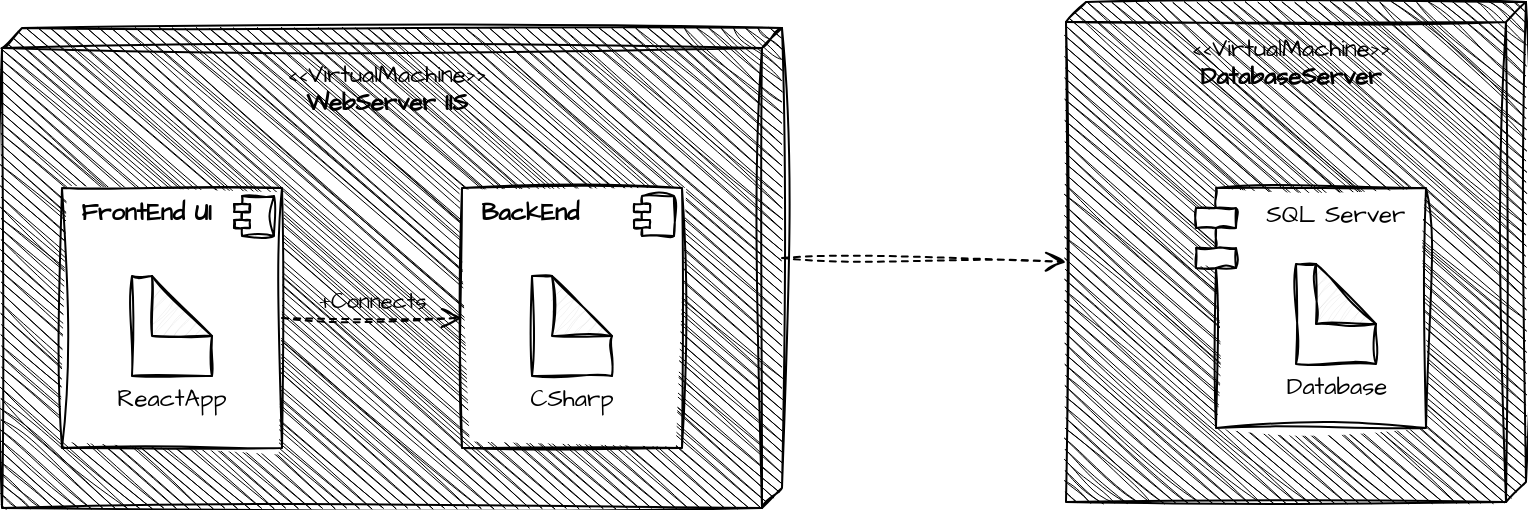 <mxfile version="24.5.2" type="github">
  <diagram name="Page-1" id="vFIzJtzdY3JsjlFb5WOr">
    <mxGraphModel dx="794" dy="378" grid="1" gridSize="10" guides="1" tooltips="1" connect="1" arrows="1" fold="1" page="1" pageScale="1" pageWidth="1654" pageHeight="1169" math="0" shadow="0">
      <root>
        <mxCell id="0" />
        <mxCell id="1" parent="0" />
        <mxCell id="dCU0qU2QtcQFpjygAz3Y-2" value="&lt;span style=&quot;font-size: 11px; text-wrap: nowrap;&quot;&gt;&amp;lt;&amp;lt;&lt;/span&gt;VirtualMachine&lt;span style=&quot;font-size: 11px; text-wrap: nowrap;&quot;&gt;&amp;gt;&amp;gt;&lt;/span&gt;&lt;div&gt;&lt;b&gt;WebServer IIS&lt;/b&gt;&lt;/div&gt;" style="verticalAlign=top;align=center;shape=cube;size=10;direction=south;fontStyle=0;html=1;boundedLbl=1;spacingLeft=5;whiteSpace=wrap;sketch=1;hachureGap=4;jiggle=2;curveFitting=1;fontFamily=Architects Daughter;fontSource=https%3A%2F%2Ffonts.googleapis.com%2Fcss%3Ffamily%3DArchitects%2BDaughter;fillColor=#000000;" vertex="1" parent="1">
          <mxGeometry x="96" y="92" width="390" height="240" as="geometry" />
        </mxCell>
        <mxCell id="dCU0qU2QtcQFpjygAz3Y-4" value="&lt;p style=&quot;margin: 6px 0px 0px;&quot;&gt;&lt;b&gt;&amp;nbsp; FrontEnd UI&lt;/b&gt;&lt;/p&gt;&lt;p style=&quot;margin:0px;margin-left:8px;&quot;&gt;&lt;br&gt;&lt;/p&gt;" style="align=left;overflow=fill;html=1;dropTarget=0;whiteSpace=wrap;sketch=1;hachureGap=4;jiggle=2;curveFitting=1;fontFamily=Architects Daughter;fontSource=https%3A%2F%2Ffonts.googleapis.com%2Fcss%3Ffamily%3DArchitects%2BDaughter;" vertex="1" parent="1">
          <mxGeometry x="126" y="172" width="110" height="130" as="geometry" />
        </mxCell>
        <mxCell id="dCU0qU2QtcQFpjygAz3Y-5" value="" style="shape=component;jettyWidth=8;jettyHeight=4;sketch=1;hachureGap=4;jiggle=2;curveFitting=1;fontFamily=Architects Daughter;fontSource=https%3A%2F%2Ffonts.googleapis.com%2Fcss%3Ffamily%3DArchitects%2BDaughter;" vertex="1" parent="dCU0qU2QtcQFpjygAz3Y-4">
          <mxGeometry x="1" width="20" height="20" relative="1" as="geometry">
            <mxPoint x="-24" y="4" as="offset" />
          </mxGeometry>
        </mxCell>
        <mxCell id="dCU0qU2QtcQFpjygAz3Y-6" value="" style="shape=note;whiteSpace=wrap;html=1;backgroundOutline=1;darkOpacity=0.05;sketch=1;hachureGap=4;jiggle=2;curveFitting=1;fontFamily=Architects Daughter;fontSource=https%3A%2F%2Ffonts.googleapis.com%2Fcss%3Ffamily%3DArchitects%2BDaughter;" vertex="1" parent="1">
          <mxGeometry x="161" y="216" width="40" height="50" as="geometry" />
        </mxCell>
        <mxCell id="dCU0qU2QtcQFpjygAz3Y-7" value="ReactApp" style="text;html=1;align=center;verticalAlign=middle;whiteSpace=wrap;rounded=0;fontFamily=Architects Daughter;fontSource=https%3A%2F%2Ffonts.googleapis.com%2Fcss%3Ffamily%3DArchitects%2BDaughter;" vertex="1" parent="1">
          <mxGeometry x="151" y="263" width="60" height="30" as="geometry" />
        </mxCell>
        <mxCell id="dCU0qU2QtcQFpjygAz3Y-8" value="&lt;p style=&quot;margin: 6px 0px 0px;&quot;&gt;&lt;b&gt;&amp;nbsp; BackEnd&lt;/b&gt;&lt;/p&gt;&lt;p style=&quot;margin:0px;margin-left:8px;&quot;&gt;&lt;br&gt;&lt;/p&gt;" style="align=left;overflow=fill;html=1;dropTarget=0;whiteSpace=wrap;sketch=1;hachureGap=4;jiggle=2;curveFitting=1;fontFamily=Architects Daughter;fontSource=https%3A%2F%2Ffonts.googleapis.com%2Fcss%3Ffamily%3DArchitects%2BDaughter;" vertex="1" parent="1">
          <mxGeometry x="326" y="172" width="110" height="130" as="geometry" />
        </mxCell>
        <mxCell id="dCU0qU2QtcQFpjygAz3Y-9" value="" style="shape=component;jettyWidth=8;jettyHeight=4;sketch=1;hachureGap=4;jiggle=2;curveFitting=1;fontFamily=Architects Daughter;fontSource=https%3A%2F%2Ffonts.googleapis.com%2Fcss%3Ffamily%3DArchitects%2BDaughter;" vertex="1" parent="dCU0qU2QtcQFpjygAz3Y-8">
          <mxGeometry x="1" width="20" height="20" relative="1" as="geometry">
            <mxPoint x="-24" y="4" as="offset" />
          </mxGeometry>
        </mxCell>
        <mxCell id="dCU0qU2QtcQFpjygAz3Y-10" value="" style="shape=note;whiteSpace=wrap;html=1;backgroundOutline=1;darkOpacity=0.05;sketch=1;hachureGap=4;jiggle=2;curveFitting=1;fontFamily=Architects Daughter;fontSource=https%3A%2F%2Ffonts.googleapis.com%2Fcss%3Ffamily%3DArchitects%2BDaughter;" vertex="1" parent="1">
          <mxGeometry x="361" y="216" width="40" height="50" as="geometry" />
        </mxCell>
        <mxCell id="dCU0qU2QtcQFpjygAz3Y-11" value="CSharp" style="text;html=1;align=center;verticalAlign=middle;whiteSpace=wrap;rounded=0;fontFamily=Architects Daughter;fontSource=https%3A%2F%2Ffonts.googleapis.com%2Fcss%3Ffamily%3DArchitects%2BDaughter;" vertex="1" parent="1">
          <mxGeometry x="351" y="263" width="60" height="30" as="geometry" />
        </mxCell>
        <mxCell id="dCU0qU2QtcQFpjygAz3Y-14" value="+Connects" style="endArrow=open;startArrow=none;endFill=0;startFill=0;endSize=8;html=1;verticalAlign=bottom;dashed=1;labelBackgroundColor=none;rounded=0;sketch=1;hachureGap=4;jiggle=2;curveFitting=1;fontFamily=Architects Daughter;fontSource=https%3A%2F%2Ffonts.googleapis.com%2Fcss%3Ffamily%3DArchitects%2BDaughter;exitX=1;exitY=0.5;exitDx=0;exitDy=0;entryX=0;entryY=0.5;entryDx=0;entryDy=0;" edge="1" parent="1" source="dCU0qU2QtcQFpjygAz3Y-4" target="dCU0qU2QtcQFpjygAz3Y-8">
          <mxGeometry width="160" relative="1" as="geometry">
            <mxPoint x="326" y="222" as="sourcePoint" />
            <mxPoint x="306" y="222" as="targetPoint" />
          </mxGeometry>
        </mxCell>
        <mxCell id="dCU0qU2QtcQFpjygAz3Y-15" value="&lt;span style=&quot;font-size: 11px; text-wrap: nowrap;&quot;&gt;&amp;lt;&amp;lt;&lt;/span&gt;VirtualMachine&lt;span style=&quot;font-size: 11px; text-wrap: nowrap;&quot;&gt;&amp;gt;&amp;gt;&lt;/span&gt;&lt;div&gt;&lt;b&gt;DatabaseServer&lt;/b&gt;&lt;/div&gt;" style="verticalAlign=top;align=center;shape=cube;size=10;direction=south;fontStyle=0;html=1;boundedLbl=1;spacingLeft=5;whiteSpace=wrap;sketch=1;hachureGap=4;jiggle=2;curveFitting=1;fontFamily=Architects Daughter;fontSource=https%3A%2F%2Ffonts.googleapis.com%2Fcss%3Ffamily%3DArchitects%2BDaughter;fillColor=#000000;" vertex="1" parent="1">
          <mxGeometry x="628" y="79" width="230" height="250" as="geometry" />
        </mxCell>
        <mxCell id="dCU0qU2QtcQFpjygAz3Y-16" value="" style="endArrow=open;startArrow=none;endFill=0;startFill=0;endSize=8;html=1;verticalAlign=bottom;dashed=1;labelBackgroundColor=none;rounded=0;sketch=1;hachureGap=4;jiggle=2;curveFitting=1;fontFamily=Architects Daughter;fontSource=https%3A%2F%2Ffonts.googleapis.com%2Fcss%3Ffamily%3DArchitects%2BDaughter;entryX=0;entryY=0;entryDx=130;entryDy=230;entryPerimeter=0;exitX=0;exitY=0;exitDx=115;exitDy=0;exitPerimeter=0;" edge="1" parent="1" source="dCU0qU2QtcQFpjygAz3Y-2" target="dCU0qU2QtcQFpjygAz3Y-15">
          <mxGeometry width="160" relative="1" as="geometry">
            <mxPoint x="518" y="222" as="sourcePoint" />
            <mxPoint x="548" y="222" as="targetPoint" />
          </mxGeometry>
        </mxCell>
        <mxCell id="dCU0qU2QtcQFpjygAz3Y-17" value="&amp;nbsp;SQL Server" style="shape=module;align=left;spacingLeft=20;align=center;verticalAlign=top;whiteSpace=wrap;html=1;sketch=1;hachureGap=4;jiggle=2;curveFitting=1;fontFamily=Architects Daughter;fontSource=https%3A%2F%2Ffonts.googleapis.com%2Fcss%3Ffamily%3DArchitects%2BDaughter;" vertex="1" parent="1">
          <mxGeometry x="693" y="172" width="115" height="120" as="geometry" />
        </mxCell>
        <mxCell id="dCU0qU2QtcQFpjygAz3Y-18" value="Database" style="text;html=1;align=center;verticalAlign=middle;resizable=0;points=[];autosize=1;strokeColor=none;fillColor=none;fontFamily=Architects Daughter;fontSource=https%3A%2F%2Ffonts.googleapis.com%2Fcss%3Ffamily%3DArchitects%2BDaughter;" vertex="1" parent="1">
          <mxGeometry x="728" y="257" width="70" height="30" as="geometry" />
        </mxCell>
        <mxCell id="dCU0qU2QtcQFpjygAz3Y-20" value="" style="shape=note;whiteSpace=wrap;html=1;backgroundOutline=1;darkOpacity=0.05;sketch=1;hachureGap=4;jiggle=2;curveFitting=1;fontFamily=Architects Daughter;fontSource=https%3A%2F%2Ffonts.googleapis.com%2Fcss%3Ffamily%3DArchitects%2BDaughter;" vertex="1" parent="1">
          <mxGeometry x="743" y="210" width="40" height="50" as="geometry" />
        </mxCell>
      </root>
    </mxGraphModel>
  </diagram>
</mxfile>

